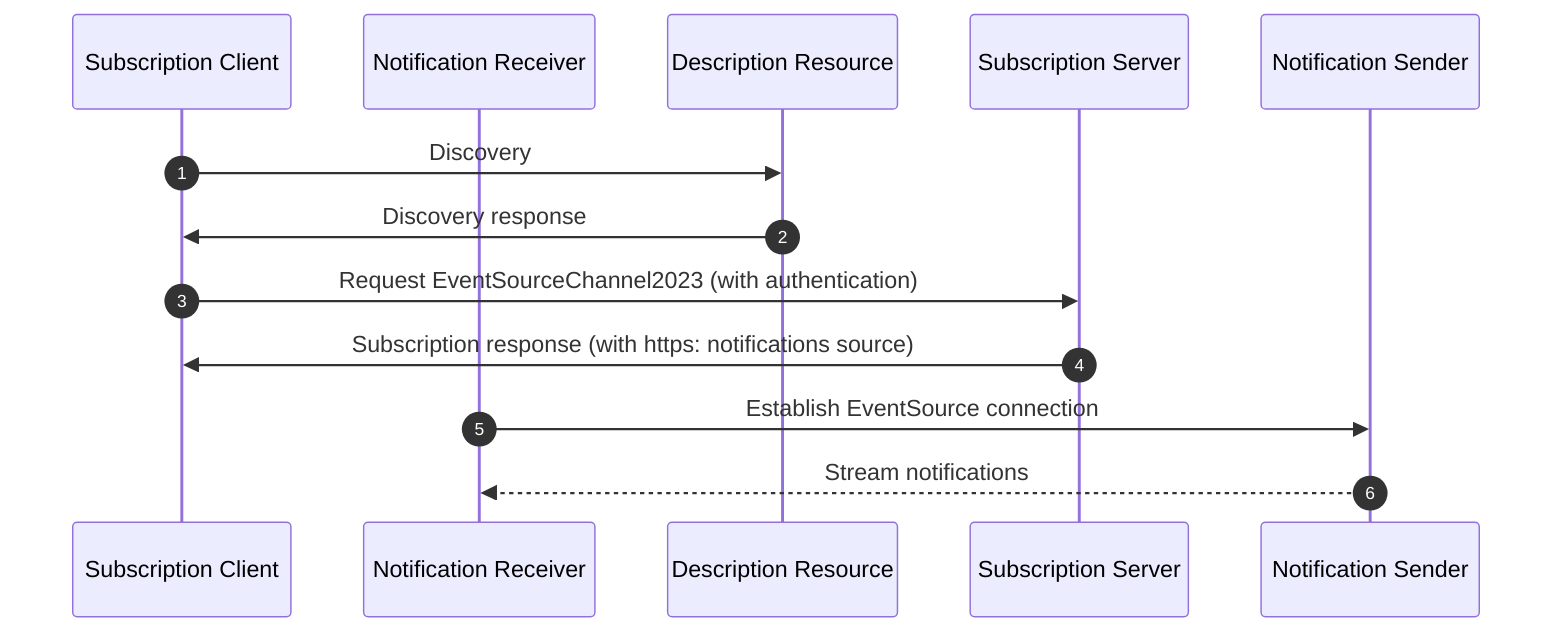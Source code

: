 sequenceDiagram
  autonumber
  participant Subscription Client
  participant Notification Receiver
  participant Description Resource
  participant Subscription Server
  participant Notification Sender

  Subscription Client ->> Description Resource: Discovery
  Description Resource ->> Subscription Client: Discovery response
  Subscription Client ->> Subscription Server: Request EventSourceChannel2023 (with authentication)
  Subscription Server ->> Subscription Client: Subscription response (with https: notifications source)
  Notification Receiver ->> Notification Sender: Establish EventSource connection
  Notification Sender -->> Notification Receiver: Stream notifications
